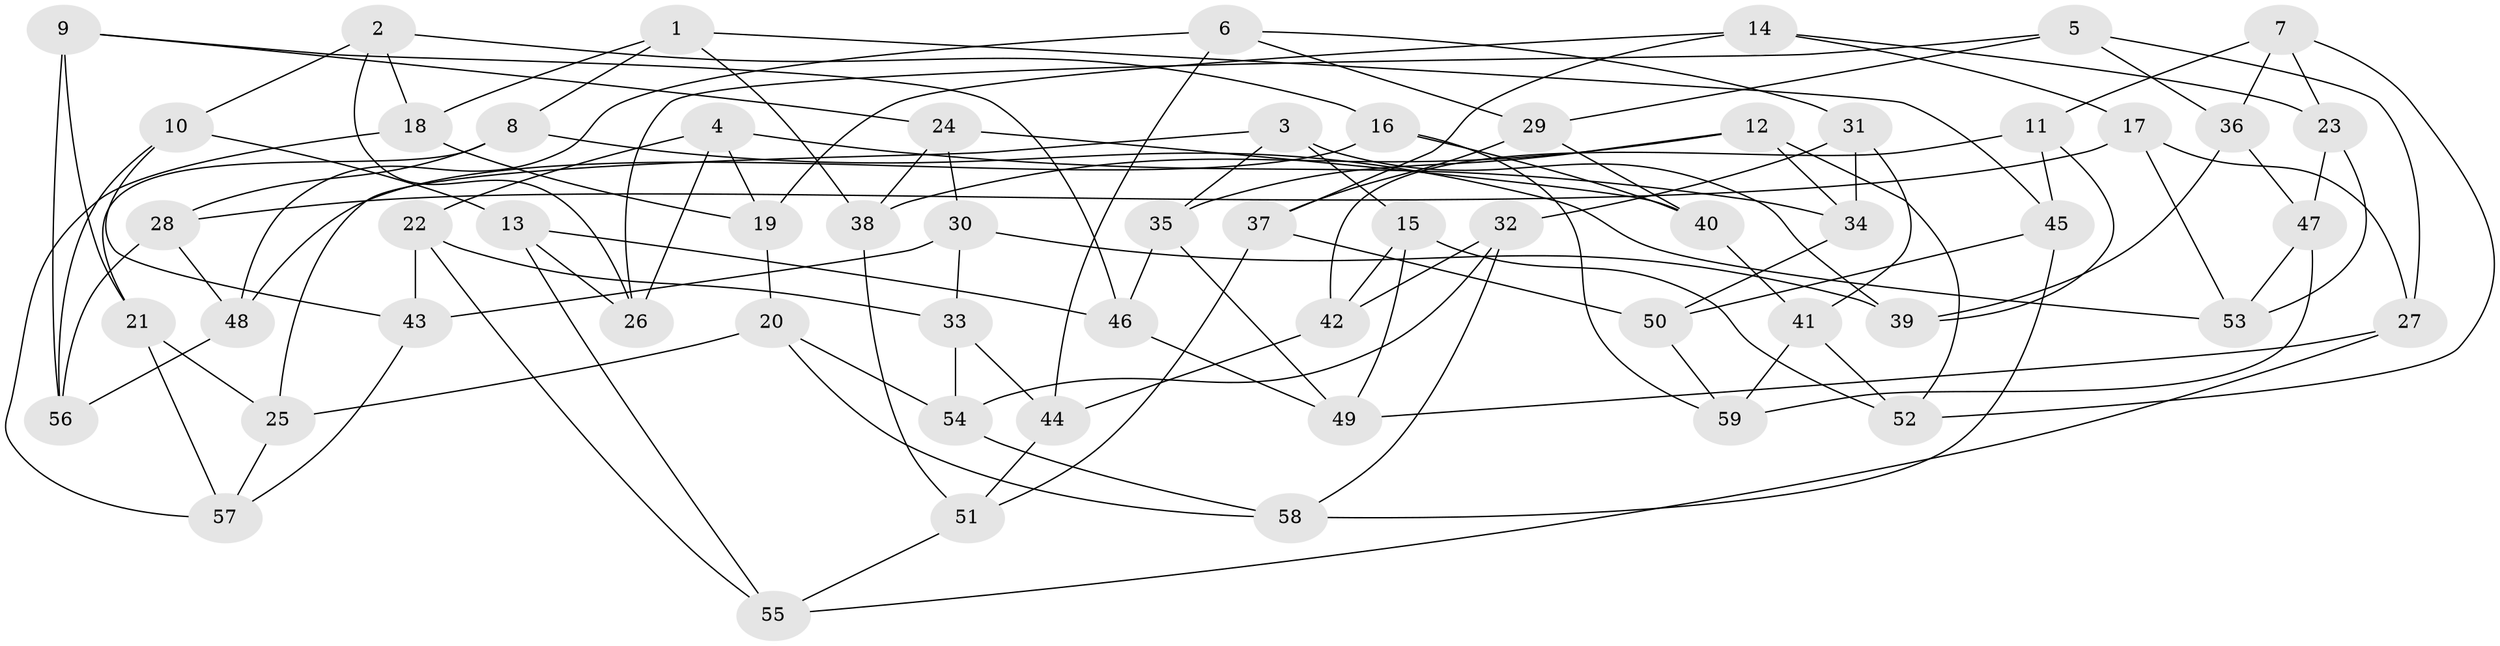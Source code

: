 // coarse degree distribution, {5: 0.25, 4: 0.3333333333333333, 6: 0.2777777777777778, 3: 0.1388888888888889}
// Generated by graph-tools (version 1.1) at 2025/38/03/04/25 23:38:10]
// undirected, 59 vertices, 118 edges
graph export_dot {
  node [color=gray90,style=filled];
  1;
  2;
  3;
  4;
  5;
  6;
  7;
  8;
  9;
  10;
  11;
  12;
  13;
  14;
  15;
  16;
  17;
  18;
  19;
  20;
  21;
  22;
  23;
  24;
  25;
  26;
  27;
  28;
  29;
  30;
  31;
  32;
  33;
  34;
  35;
  36;
  37;
  38;
  39;
  40;
  41;
  42;
  43;
  44;
  45;
  46;
  47;
  48;
  49;
  50;
  51;
  52;
  53;
  54;
  55;
  56;
  57;
  58;
  59;
  1 -- 8;
  1 -- 18;
  1 -- 38;
  1 -- 45;
  2 -- 10;
  2 -- 16;
  2 -- 26;
  2 -- 18;
  3 -- 39;
  3 -- 25;
  3 -- 15;
  3 -- 35;
  4 -- 26;
  4 -- 19;
  4 -- 34;
  4 -- 22;
  5 -- 36;
  5 -- 27;
  5 -- 26;
  5 -- 29;
  6 -- 29;
  6 -- 44;
  6 -- 31;
  6 -- 48;
  7 -- 52;
  7 -- 36;
  7 -- 11;
  7 -- 23;
  8 -- 21;
  8 -- 53;
  8 -- 28;
  9 -- 24;
  9 -- 56;
  9 -- 21;
  9 -- 46;
  10 -- 13;
  10 -- 43;
  10 -- 56;
  11 -- 39;
  11 -- 45;
  11 -- 42;
  12 -- 34;
  12 -- 52;
  12 -- 38;
  12 -- 35;
  13 -- 55;
  13 -- 26;
  13 -- 46;
  14 -- 23;
  14 -- 37;
  14 -- 19;
  14 -- 17;
  15 -- 42;
  15 -- 49;
  15 -- 52;
  16 -- 59;
  16 -- 48;
  16 -- 40;
  17 -- 28;
  17 -- 53;
  17 -- 27;
  18 -- 19;
  18 -- 57;
  19 -- 20;
  20 -- 25;
  20 -- 58;
  20 -- 54;
  21 -- 25;
  21 -- 57;
  22 -- 33;
  22 -- 55;
  22 -- 43;
  23 -- 47;
  23 -- 53;
  24 -- 40;
  24 -- 38;
  24 -- 30;
  25 -- 57;
  27 -- 55;
  27 -- 49;
  28 -- 48;
  28 -- 56;
  29 -- 37;
  29 -- 40;
  30 -- 39;
  30 -- 33;
  30 -- 43;
  31 -- 32;
  31 -- 41;
  31 -- 34;
  32 -- 42;
  32 -- 58;
  32 -- 54;
  33 -- 44;
  33 -- 54;
  34 -- 50;
  35 -- 46;
  35 -- 49;
  36 -- 39;
  36 -- 47;
  37 -- 50;
  37 -- 51;
  38 -- 51;
  40 -- 41;
  41 -- 59;
  41 -- 52;
  42 -- 44;
  43 -- 57;
  44 -- 51;
  45 -- 50;
  45 -- 58;
  46 -- 49;
  47 -- 59;
  47 -- 53;
  48 -- 56;
  50 -- 59;
  51 -- 55;
  54 -- 58;
}

